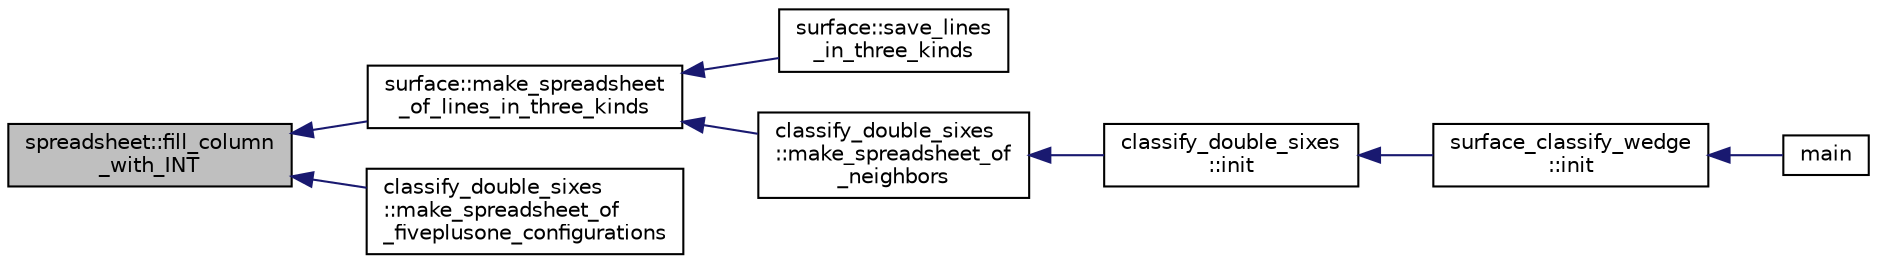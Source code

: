digraph "spreadsheet::fill_column_with_INT"
{
  edge [fontname="Helvetica",fontsize="10",labelfontname="Helvetica",labelfontsize="10"];
  node [fontname="Helvetica",fontsize="10",shape=record];
  rankdir="LR";
  Node17 [label="spreadsheet::fill_column\l_with_INT",height=0.2,width=0.4,color="black", fillcolor="grey75", style="filled", fontcolor="black"];
  Node17 -> Node18 [dir="back",color="midnightblue",fontsize="10",style="solid",fontname="Helvetica"];
  Node18 [label="surface::make_spreadsheet\l_of_lines_in_three_kinds",height=0.2,width=0.4,color="black", fillcolor="white", style="filled",URL="$d5/d88/classsurface.html#a2e3a3b2bdee605584b0538e0659e98a4"];
  Node18 -> Node19 [dir="back",color="midnightblue",fontsize="10",style="solid",fontname="Helvetica"];
  Node19 [label="surface::save_lines\l_in_three_kinds",height=0.2,width=0.4,color="black", fillcolor="white", style="filled",URL="$d5/d88/classsurface.html#ad8794c6be4f15f91112cd9b716357400"];
  Node18 -> Node20 [dir="back",color="midnightblue",fontsize="10",style="solid",fontname="Helvetica"];
  Node20 [label="classify_double_sixes\l::make_spreadsheet_of\l_neighbors",height=0.2,width=0.4,color="black", fillcolor="white", style="filled",URL="$dd/d23/classclassify__double__sixes.html#ab1b80dac9133d50c5229ef25ca774aaa"];
  Node20 -> Node21 [dir="back",color="midnightblue",fontsize="10",style="solid",fontname="Helvetica"];
  Node21 [label="classify_double_sixes\l::init",height=0.2,width=0.4,color="black", fillcolor="white", style="filled",URL="$dd/d23/classclassify__double__sixes.html#a8c5c41d5124b35379d626480ff225f7b"];
  Node21 -> Node22 [dir="back",color="midnightblue",fontsize="10",style="solid",fontname="Helvetica"];
  Node22 [label="surface_classify_wedge\l::init",height=0.2,width=0.4,color="black", fillcolor="white", style="filled",URL="$d7/d5c/classsurface__classify__wedge.html#a43302106663b307aa8274a5112a7010a"];
  Node22 -> Node23 [dir="back",color="midnightblue",fontsize="10",style="solid",fontname="Helvetica"];
  Node23 [label="main",height=0.2,width=0.4,color="black", fillcolor="white", style="filled",URL="$df/df8/surface__classify_8_c.html#a217dbf8b442f20279ea00b898af96f52"];
  Node17 -> Node24 [dir="back",color="midnightblue",fontsize="10",style="solid",fontname="Helvetica"];
  Node24 [label="classify_double_sixes\l::make_spreadsheet_of\l_fiveplusone_configurations",height=0.2,width=0.4,color="black", fillcolor="white", style="filled",URL="$dd/d23/classclassify__double__sixes.html#a6de01cd6f2d38e1187ae13a6d8ba10ef"];
}
